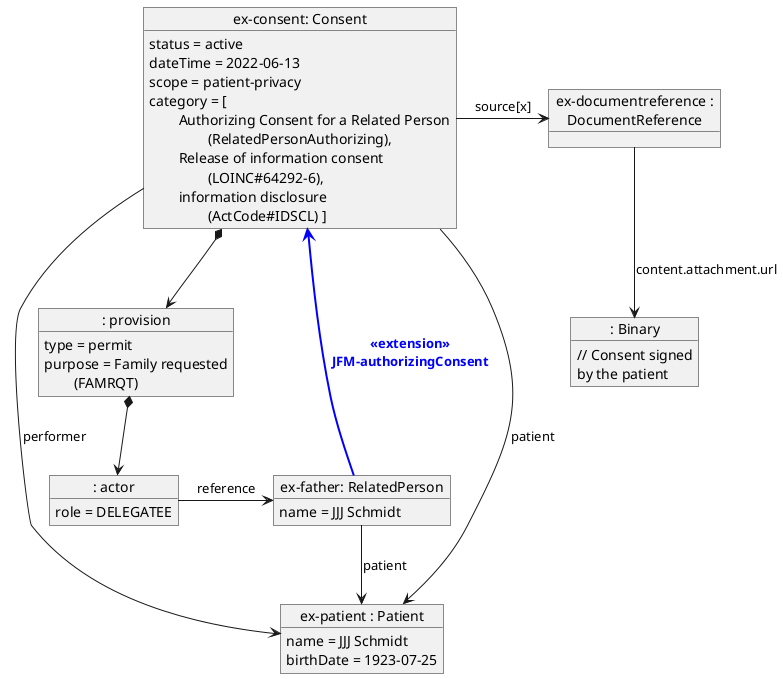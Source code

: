 @startuml
object "ex-documentreference :\nDocumentReference" as docref [[DocumentReference-ex-documentreference.html]]
object ": Binary" as doc
docref --> doc : content.attachment.url
doc : // Consent signed\nby the patient
object "ex-patient : Patient" as pat [[Patient-ex-patient.html]]
pat : name = JJJ Schmidt
pat : birthDate = 1923-07-25
object "ex-father: RelatedPerson" as rel [[RelatedPerson-ex-father.html]]
rel : name = JJJ Schmidt
rel --> pat : patient
object "ex-consent: Consent" as consent [[Consent-ex-consent.html]]

consent : status = active
consent : dateTime = 2022-06-13
consent : scope = patient-privacy
consent : category = [\n\tAuthorizing Consent for a Related Person\n\t\t(RelatedPersonAuthorizing),\n\tRelease of information consent\n\t\t(LOINC#64292-6),\n\tinformation disclosure\n\t\t(ActCode#IDSCL) ]
consent -> pat : patient
consent -> pat : performer
consent <--[#blue,bold] rel : <font color=blue>**<<extension>>**</font>\n<font color=blue>**JFM-authorizingConsent**</font>
consent -> docref : source[x]
object ": provision" as prov
consent *--> prov
prov : type = permit
prov : purpose = Family requested\n\t(FAMRQT)
object ": actor" as provactor0
prov *-d-> provactor0
provactor0 -> rel : reference
provactor0 : role = DELEGATEE


@enduml